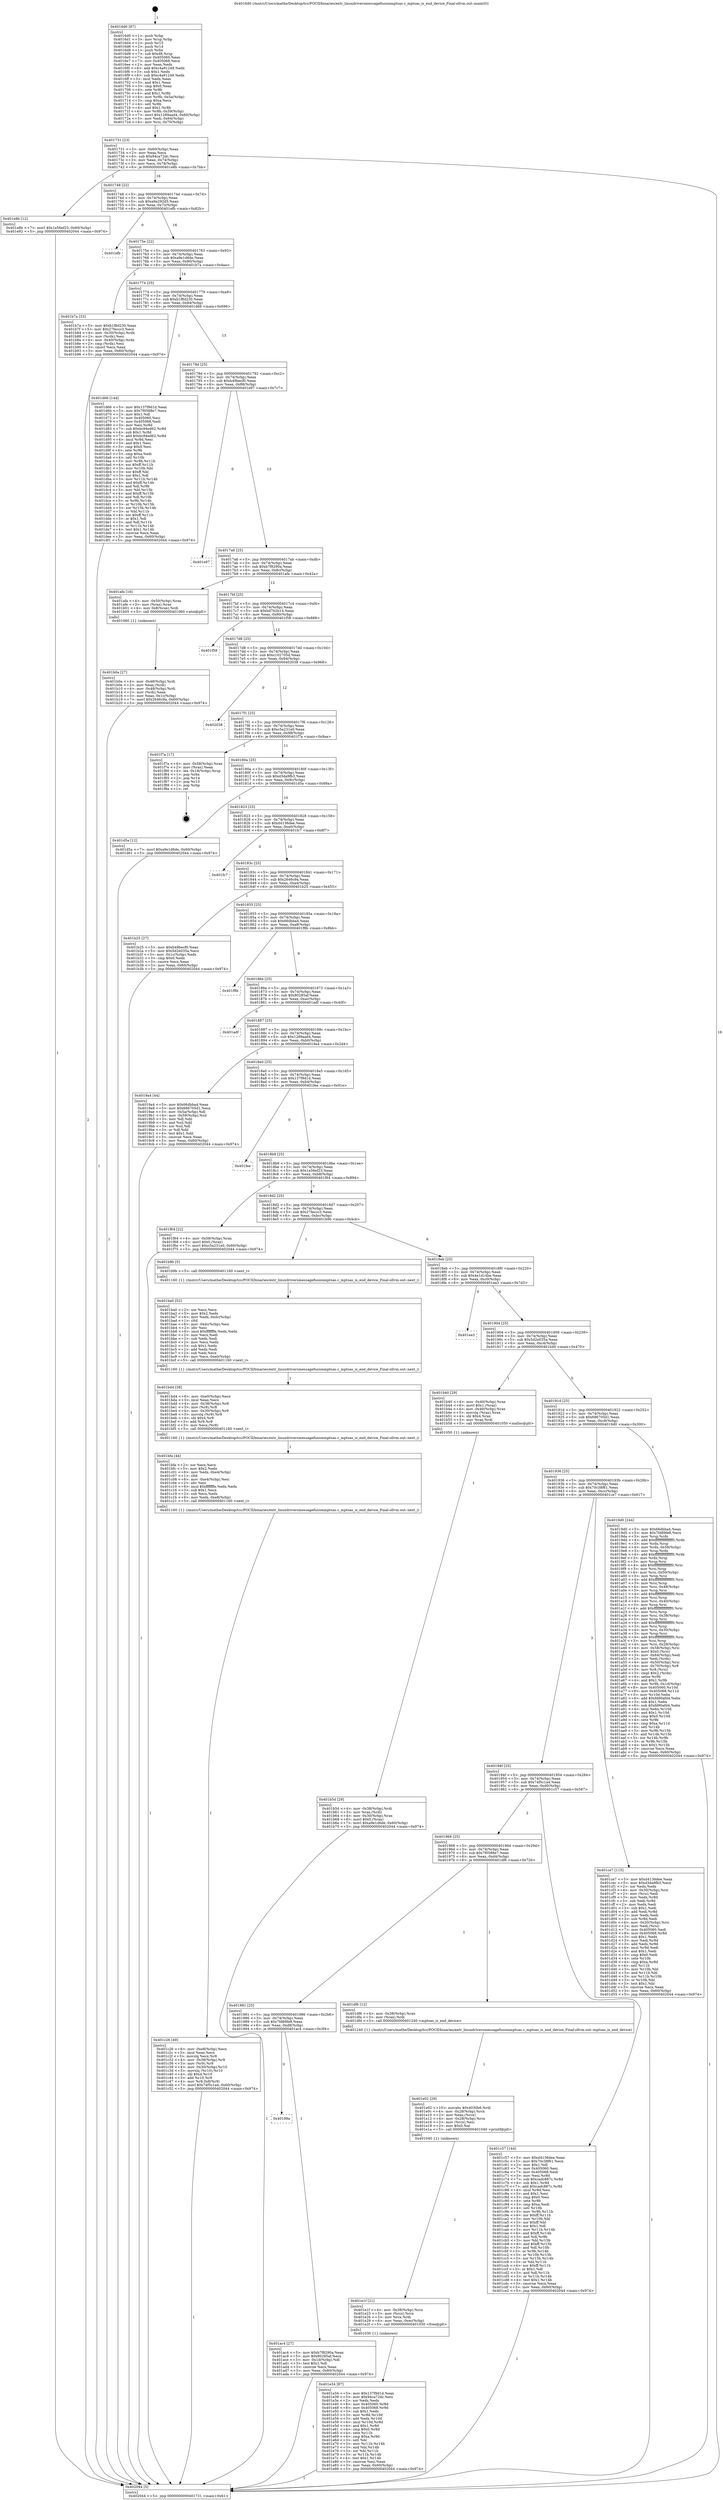 digraph "0x4016d0" {
  label = "0x4016d0 (/mnt/c/Users/mathe/Desktop/tcc/POCII/binaries/extr_linuxdriversmessagefusionmptsas.c_mptsas_is_end_device_Final-ollvm.out::main(0))"
  labelloc = "t"
  node[shape=record]

  Entry [label="",width=0.3,height=0.3,shape=circle,fillcolor=black,style=filled]
  "0x401731" [label="{
     0x401731 [23]\l
     | [instrs]\l
     &nbsp;&nbsp;0x401731 \<+3\>: mov -0x60(%rbp),%eax\l
     &nbsp;&nbsp;0x401734 \<+2\>: mov %eax,%ecx\l
     &nbsp;&nbsp;0x401736 \<+6\>: sub $0x94ca72dc,%ecx\l
     &nbsp;&nbsp;0x40173c \<+3\>: mov %eax,-0x74(%rbp)\l
     &nbsp;&nbsp;0x40173f \<+3\>: mov %ecx,-0x78(%rbp)\l
     &nbsp;&nbsp;0x401742 \<+6\>: je 0000000000401e8b \<main+0x7bb\>\l
  }"]
  "0x401e8b" [label="{
     0x401e8b [12]\l
     | [instrs]\l
     &nbsp;&nbsp;0x401e8b \<+7\>: movl $0x1e56ef23,-0x60(%rbp)\l
     &nbsp;&nbsp;0x401e92 \<+5\>: jmp 0000000000402044 \<main+0x974\>\l
  }"]
  "0x401748" [label="{
     0x401748 [22]\l
     | [instrs]\l
     &nbsp;&nbsp;0x401748 \<+5\>: jmp 000000000040174d \<main+0x7d\>\l
     &nbsp;&nbsp;0x40174d \<+3\>: mov -0x74(%rbp),%eax\l
     &nbsp;&nbsp;0x401750 \<+5\>: sub $0xa9a292d5,%eax\l
     &nbsp;&nbsp;0x401755 \<+3\>: mov %eax,-0x7c(%rbp)\l
     &nbsp;&nbsp;0x401758 \<+6\>: je 0000000000401efb \<main+0x82b\>\l
  }"]
  Exit [label="",width=0.3,height=0.3,shape=circle,fillcolor=black,style=filled,peripheries=2]
  "0x401efb" [label="{
     0x401efb\l
  }", style=dashed]
  "0x40175e" [label="{
     0x40175e [22]\l
     | [instrs]\l
     &nbsp;&nbsp;0x40175e \<+5\>: jmp 0000000000401763 \<main+0x93\>\l
     &nbsp;&nbsp;0x401763 \<+3\>: mov -0x74(%rbp),%eax\l
     &nbsp;&nbsp;0x401766 \<+5\>: sub $0xa9e1d6de,%eax\l
     &nbsp;&nbsp;0x40176b \<+3\>: mov %eax,-0x80(%rbp)\l
     &nbsp;&nbsp;0x40176e \<+6\>: je 0000000000401b7a \<main+0x4aa\>\l
  }"]
  "0x401e34" [label="{
     0x401e34 [87]\l
     | [instrs]\l
     &nbsp;&nbsp;0x401e34 \<+5\>: mov $0x137f9d1d,%eax\l
     &nbsp;&nbsp;0x401e39 \<+5\>: mov $0x94ca72dc,%esi\l
     &nbsp;&nbsp;0x401e3e \<+2\>: xor %edx,%edx\l
     &nbsp;&nbsp;0x401e40 \<+8\>: mov 0x405060,%r8d\l
     &nbsp;&nbsp;0x401e48 \<+8\>: mov 0x405068,%r9d\l
     &nbsp;&nbsp;0x401e50 \<+3\>: sub $0x1,%edx\l
     &nbsp;&nbsp;0x401e53 \<+3\>: mov %r8d,%r10d\l
     &nbsp;&nbsp;0x401e56 \<+3\>: add %edx,%r10d\l
     &nbsp;&nbsp;0x401e59 \<+4\>: imul %r10d,%r8d\l
     &nbsp;&nbsp;0x401e5d \<+4\>: and $0x1,%r8d\l
     &nbsp;&nbsp;0x401e61 \<+4\>: cmp $0x0,%r8d\l
     &nbsp;&nbsp;0x401e65 \<+4\>: sete %r11b\l
     &nbsp;&nbsp;0x401e69 \<+4\>: cmp $0xa,%r9d\l
     &nbsp;&nbsp;0x401e6d \<+3\>: setl %bl\l
     &nbsp;&nbsp;0x401e70 \<+3\>: mov %r11b,%r14b\l
     &nbsp;&nbsp;0x401e73 \<+3\>: and %bl,%r14b\l
     &nbsp;&nbsp;0x401e76 \<+3\>: xor %bl,%r11b\l
     &nbsp;&nbsp;0x401e79 \<+3\>: or %r11b,%r14b\l
     &nbsp;&nbsp;0x401e7c \<+4\>: test $0x1,%r14b\l
     &nbsp;&nbsp;0x401e80 \<+3\>: cmovne %esi,%eax\l
     &nbsp;&nbsp;0x401e83 \<+3\>: mov %eax,-0x60(%rbp)\l
     &nbsp;&nbsp;0x401e86 \<+5\>: jmp 0000000000402044 \<main+0x974\>\l
  }"]
  "0x401b7a" [label="{
     0x401b7a [33]\l
     | [instrs]\l
     &nbsp;&nbsp;0x401b7a \<+5\>: mov $0xb1f8d230,%eax\l
     &nbsp;&nbsp;0x401b7f \<+5\>: mov $0x27feccc3,%ecx\l
     &nbsp;&nbsp;0x401b84 \<+4\>: mov -0x30(%rbp),%rdx\l
     &nbsp;&nbsp;0x401b88 \<+2\>: mov (%rdx),%esi\l
     &nbsp;&nbsp;0x401b8a \<+4\>: mov -0x40(%rbp),%rdx\l
     &nbsp;&nbsp;0x401b8e \<+2\>: cmp (%rdx),%esi\l
     &nbsp;&nbsp;0x401b90 \<+3\>: cmovl %ecx,%eax\l
     &nbsp;&nbsp;0x401b93 \<+3\>: mov %eax,-0x60(%rbp)\l
     &nbsp;&nbsp;0x401b96 \<+5\>: jmp 0000000000402044 \<main+0x974\>\l
  }"]
  "0x401774" [label="{
     0x401774 [25]\l
     | [instrs]\l
     &nbsp;&nbsp;0x401774 \<+5\>: jmp 0000000000401779 \<main+0xa9\>\l
     &nbsp;&nbsp;0x401779 \<+3\>: mov -0x74(%rbp),%eax\l
     &nbsp;&nbsp;0x40177c \<+5\>: sub $0xb1f8d230,%eax\l
     &nbsp;&nbsp;0x401781 \<+6\>: mov %eax,-0x84(%rbp)\l
     &nbsp;&nbsp;0x401787 \<+6\>: je 0000000000401d66 \<main+0x696\>\l
  }"]
  "0x401e1f" [label="{
     0x401e1f [21]\l
     | [instrs]\l
     &nbsp;&nbsp;0x401e1f \<+4\>: mov -0x38(%rbp),%rcx\l
     &nbsp;&nbsp;0x401e23 \<+3\>: mov (%rcx),%rcx\l
     &nbsp;&nbsp;0x401e26 \<+3\>: mov %rcx,%rdi\l
     &nbsp;&nbsp;0x401e29 \<+6\>: mov %eax,-0xec(%rbp)\l
     &nbsp;&nbsp;0x401e2f \<+5\>: call 0000000000401030 \<free@plt\>\l
     | [calls]\l
     &nbsp;&nbsp;0x401030 \{1\} (unknown)\l
  }"]
  "0x401d66" [label="{
     0x401d66 [144]\l
     | [instrs]\l
     &nbsp;&nbsp;0x401d66 \<+5\>: mov $0x137f9d1d,%eax\l
     &nbsp;&nbsp;0x401d6b \<+5\>: mov $0x7f0588e7,%ecx\l
     &nbsp;&nbsp;0x401d70 \<+2\>: mov $0x1,%dl\l
     &nbsp;&nbsp;0x401d72 \<+7\>: mov 0x405060,%esi\l
     &nbsp;&nbsp;0x401d79 \<+7\>: mov 0x405068,%edi\l
     &nbsp;&nbsp;0x401d80 \<+3\>: mov %esi,%r8d\l
     &nbsp;&nbsp;0x401d83 \<+7\>: sub $0xbc94ed62,%r8d\l
     &nbsp;&nbsp;0x401d8a \<+4\>: sub $0x1,%r8d\l
     &nbsp;&nbsp;0x401d8e \<+7\>: add $0xbc94ed62,%r8d\l
     &nbsp;&nbsp;0x401d95 \<+4\>: imul %r8d,%esi\l
     &nbsp;&nbsp;0x401d99 \<+3\>: and $0x1,%esi\l
     &nbsp;&nbsp;0x401d9c \<+3\>: cmp $0x0,%esi\l
     &nbsp;&nbsp;0x401d9f \<+4\>: sete %r9b\l
     &nbsp;&nbsp;0x401da3 \<+3\>: cmp $0xa,%edi\l
     &nbsp;&nbsp;0x401da6 \<+4\>: setl %r10b\l
     &nbsp;&nbsp;0x401daa \<+3\>: mov %r9b,%r11b\l
     &nbsp;&nbsp;0x401dad \<+4\>: xor $0xff,%r11b\l
     &nbsp;&nbsp;0x401db1 \<+3\>: mov %r10b,%bl\l
     &nbsp;&nbsp;0x401db4 \<+3\>: xor $0xff,%bl\l
     &nbsp;&nbsp;0x401db7 \<+3\>: xor $0x1,%dl\l
     &nbsp;&nbsp;0x401dba \<+3\>: mov %r11b,%r14b\l
     &nbsp;&nbsp;0x401dbd \<+4\>: and $0xff,%r14b\l
     &nbsp;&nbsp;0x401dc1 \<+3\>: and %dl,%r9b\l
     &nbsp;&nbsp;0x401dc4 \<+3\>: mov %bl,%r15b\l
     &nbsp;&nbsp;0x401dc7 \<+4\>: and $0xff,%r15b\l
     &nbsp;&nbsp;0x401dcb \<+3\>: and %dl,%r10b\l
     &nbsp;&nbsp;0x401dce \<+3\>: or %r9b,%r14b\l
     &nbsp;&nbsp;0x401dd1 \<+3\>: or %r10b,%r15b\l
     &nbsp;&nbsp;0x401dd4 \<+3\>: xor %r15b,%r14b\l
     &nbsp;&nbsp;0x401dd7 \<+3\>: or %bl,%r11b\l
     &nbsp;&nbsp;0x401dda \<+4\>: xor $0xff,%r11b\l
     &nbsp;&nbsp;0x401dde \<+3\>: or $0x1,%dl\l
     &nbsp;&nbsp;0x401de1 \<+3\>: and %dl,%r11b\l
     &nbsp;&nbsp;0x401de4 \<+3\>: or %r11b,%r14b\l
     &nbsp;&nbsp;0x401de7 \<+4\>: test $0x1,%r14b\l
     &nbsp;&nbsp;0x401deb \<+3\>: cmovne %ecx,%eax\l
     &nbsp;&nbsp;0x401dee \<+3\>: mov %eax,-0x60(%rbp)\l
     &nbsp;&nbsp;0x401df1 \<+5\>: jmp 0000000000402044 \<main+0x974\>\l
  }"]
  "0x40178d" [label="{
     0x40178d [25]\l
     | [instrs]\l
     &nbsp;&nbsp;0x40178d \<+5\>: jmp 0000000000401792 \<main+0xc2\>\l
     &nbsp;&nbsp;0x401792 \<+3\>: mov -0x74(%rbp),%eax\l
     &nbsp;&nbsp;0x401795 \<+5\>: sub $0xb49becf0,%eax\l
     &nbsp;&nbsp;0x40179a \<+6\>: mov %eax,-0x88(%rbp)\l
     &nbsp;&nbsp;0x4017a0 \<+6\>: je 0000000000401e97 \<main+0x7c7\>\l
  }"]
  "0x401e02" [label="{
     0x401e02 [29]\l
     | [instrs]\l
     &nbsp;&nbsp;0x401e02 \<+10\>: movabs $0x4030b6,%rdi\l
     &nbsp;&nbsp;0x401e0c \<+4\>: mov -0x28(%rbp),%rcx\l
     &nbsp;&nbsp;0x401e10 \<+2\>: mov %eax,(%rcx)\l
     &nbsp;&nbsp;0x401e12 \<+4\>: mov -0x28(%rbp),%rcx\l
     &nbsp;&nbsp;0x401e16 \<+2\>: mov (%rcx),%esi\l
     &nbsp;&nbsp;0x401e18 \<+2\>: mov $0x0,%al\l
     &nbsp;&nbsp;0x401e1a \<+5\>: call 0000000000401040 \<printf@plt\>\l
     | [calls]\l
     &nbsp;&nbsp;0x401040 \{1\} (unknown)\l
  }"]
  "0x401e97" [label="{
     0x401e97\l
  }", style=dashed]
  "0x4017a6" [label="{
     0x4017a6 [25]\l
     | [instrs]\l
     &nbsp;&nbsp;0x4017a6 \<+5\>: jmp 00000000004017ab \<main+0xdb\>\l
     &nbsp;&nbsp;0x4017ab \<+3\>: mov -0x74(%rbp),%eax\l
     &nbsp;&nbsp;0x4017ae \<+5\>: sub $0xb7f8290a,%eax\l
     &nbsp;&nbsp;0x4017b3 \<+6\>: mov %eax,-0x8c(%rbp)\l
     &nbsp;&nbsp;0x4017b9 \<+6\>: je 0000000000401afa \<main+0x42a\>\l
  }"]
  "0x401c26" [label="{
     0x401c26 [49]\l
     | [instrs]\l
     &nbsp;&nbsp;0x401c26 \<+6\>: mov -0xe8(%rbp),%ecx\l
     &nbsp;&nbsp;0x401c2c \<+3\>: imul %eax,%ecx\l
     &nbsp;&nbsp;0x401c2f \<+3\>: movslq %ecx,%r8\l
     &nbsp;&nbsp;0x401c32 \<+4\>: mov -0x38(%rbp),%r9\l
     &nbsp;&nbsp;0x401c36 \<+3\>: mov (%r9),%r9\l
     &nbsp;&nbsp;0x401c39 \<+4\>: mov -0x30(%rbp),%r10\l
     &nbsp;&nbsp;0x401c3d \<+3\>: movslq (%r10),%r10\l
     &nbsp;&nbsp;0x401c40 \<+4\>: shl $0x4,%r10\l
     &nbsp;&nbsp;0x401c44 \<+3\>: add %r10,%r9\l
     &nbsp;&nbsp;0x401c47 \<+4\>: mov %r8,0x8(%r9)\l
     &nbsp;&nbsp;0x401c4b \<+7\>: movl $0x74f5c1a4,-0x60(%rbp)\l
     &nbsp;&nbsp;0x401c52 \<+5\>: jmp 0000000000402044 \<main+0x974\>\l
  }"]
  "0x401afa" [label="{
     0x401afa [16]\l
     | [instrs]\l
     &nbsp;&nbsp;0x401afa \<+4\>: mov -0x50(%rbp),%rax\l
     &nbsp;&nbsp;0x401afe \<+3\>: mov (%rax),%rax\l
     &nbsp;&nbsp;0x401b01 \<+4\>: mov 0x8(%rax),%rdi\l
     &nbsp;&nbsp;0x401b05 \<+5\>: call 0000000000401060 \<atoi@plt\>\l
     | [calls]\l
     &nbsp;&nbsp;0x401060 \{1\} (unknown)\l
  }"]
  "0x4017bf" [label="{
     0x4017bf [25]\l
     | [instrs]\l
     &nbsp;&nbsp;0x4017bf \<+5\>: jmp 00000000004017c4 \<main+0xf4\>\l
     &nbsp;&nbsp;0x4017c4 \<+3\>: mov -0x74(%rbp),%eax\l
     &nbsp;&nbsp;0x4017c7 \<+5\>: sub $0xbd7b2b14,%eax\l
     &nbsp;&nbsp;0x4017cc \<+6\>: mov %eax,-0x90(%rbp)\l
     &nbsp;&nbsp;0x4017d2 \<+6\>: je 0000000000401f58 \<main+0x888\>\l
  }"]
  "0x401bfa" [label="{
     0x401bfa [44]\l
     | [instrs]\l
     &nbsp;&nbsp;0x401bfa \<+2\>: xor %ecx,%ecx\l
     &nbsp;&nbsp;0x401bfc \<+5\>: mov $0x2,%edx\l
     &nbsp;&nbsp;0x401c01 \<+6\>: mov %edx,-0xe4(%rbp)\l
     &nbsp;&nbsp;0x401c07 \<+1\>: cltd\l
     &nbsp;&nbsp;0x401c08 \<+6\>: mov -0xe4(%rbp),%esi\l
     &nbsp;&nbsp;0x401c0e \<+2\>: idiv %esi\l
     &nbsp;&nbsp;0x401c10 \<+6\>: imul $0xfffffffe,%edx,%edx\l
     &nbsp;&nbsp;0x401c16 \<+3\>: sub $0x1,%ecx\l
     &nbsp;&nbsp;0x401c19 \<+2\>: sub %ecx,%edx\l
     &nbsp;&nbsp;0x401c1b \<+6\>: mov %edx,-0xe8(%rbp)\l
     &nbsp;&nbsp;0x401c21 \<+5\>: call 0000000000401160 \<next_i\>\l
     | [calls]\l
     &nbsp;&nbsp;0x401160 \{1\} (/mnt/c/Users/mathe/Desktop/tcc/POCII/binaries/extr_linuxdriversmessagefusionmptsas.c_mptsas_is_end_device_Final-ollvm.out::next_i)\l
  }"]
  "0x401f58" [label="{
     0x401f58\l
  }", style=dashed]
  "0x4017d8" [label="{
     0x4017d8 [25]\l
     | [instrs]\l
     &nbsp;&nbsp;0x4017d8 \<+5\>: jmp 00000000004017dd \<main+0x10d\>\l
     &nbsp;&nbsp;0x4017dd \<+3\>: mov -0x74(%rbp),%eax\l
     &nbsp;&nbsp;0x4017e0 \<+5\>: sub $0xc102705d,%eax\l
     &nbsp;&nbsp;0x4017e5 \<+6\>: mov %eax,-0x94(%rbp)\l
     &nbsp;&nbsp;0x4017eb \<+6\>: je 0000000000402038 \<main+0x968\>\l
  }"]
  "0x401bd4" [label="{
     0x401bd4 [38]\l
     | [instrs]\l
     &nbsp;&nbsp;0x401bd4 \<+6\>: mov -0xe0(%rbp),%ecx\l
     &nbsp;&nbsp;0x401bda \<+3\>: imul %eax,%ecx\l
     &nbsp;&nbsp;0x401bdd \<+4\>: mov -0x38(%rbp),%r8\l
     &nbsp;&nbsp;0x401be1 \<+3\>: mov (%r8),%r8\l
     &nbsp;&nbsp;0x401be4 \<+4\>: mov -0x30(%rbp),%r9\l
     &nbsp;&nbsp;0x401be8 \<+3\>: movslq (%r9),%r9\l
     &nbsp;&nbsp;0x401beb \<+4\>: shl $0x4,%r9\l
     &nbsp;&nbsp;0x401bef \<+3\>: add %r9,%r8\l
     &nbsp;&nbsp;0x401bf2 \<+3\>: mov %ecx,(%r8)\l
     &nbsp;&nbsp;0x401bf5 \<+5\>: call 0000000000401160 \<next_i\>\l
     | [calls]\l
     &nbsp;&nbsp;0x401160 \{1\} (/mnt/c/Users/mathe/Desktop/tcc/POCII/binaries/extr_linuxdriversmessagefusionmptsas.c_mptsas_is_end_device_Final-ollvm.out::next_i)\l
  }"]
  "0x402038" [label="{
     0x402038\l
  }", style=dashed]
  "0x4017f1" [label="{
     0x4017f1 [25]\l
     | [instrs]\l
     &nbsp;&nbsp;0x4017f1 \<+5\>: jmp 00000000004017f6 \<main+0x126\>\l
     &nbsp;&nbsp;0x4017f6 \<+3\>: mov -0x74(%rbp),%eax\l
     &nbsp;&nbsp;0x4017f9 \<+5\>: sub $0xc5a231e0,%eax\l
     &nbsp;&nbsp;0x4017fe \<+6\>: mov %eax,-0x98(%rbp)\l
     &nbsp;&nbsp;0x401804 \<+6\>: je 0000000000401f7a \<main+0x8aa\>\l
  }"]
  "0x401ba0" [label="{
     0x401ba0 [52]\l
     | [instrs]\l
     &nbsp;&nbsp;0x401ba0 \<+2\>: xor %ecx,%ecx\l
     &nbsp;&nbsp;0x401ba2 \<+5\>: mov $0x2,%edx\l
     &nbsp;&nbsp;0x401ba7 \<+6\>: mov %edx,-0xdc(%rbp)\l
     &nbsp;&nbsp;0x401bad \<+1\>: cltd\l
     &nbsp;&nbsp;0x401bae \<+6\>: mov -0xdc(%rbp),%esi\l
     &nbsp;&nbsp;0x401bb4 \<+2\>: idiv %esi\l
     &nbsp;&nbsp;0x401bb6 \<+6\>: imul $0xfffffffe,%edx,%edx\l
     &nbsp;&nbsp;0x401bbc \<+2\>: mov %ecx,%edi\l
     &nbsp;&nbsp;0x401bbe \<+2\>: sub %edx,%edi\l
     &nbsp;&nbsp;0x401bc0 \<+2\>: mov %ecx,%edx\l
     &nbsp;&nbsp;0x401bc2 \<+3\>: sub $0x1,%edx\l
     &nbsp;&nbsp;0x401bc5 \<+2\>: add %edx,%edi\l
     &nbsp;&nbsp;0x401bc7 \<+2\>: sub %edi,%ecx\l
     &nbsp;&nbsp;0x401bc9 \<+6\>: mov %ecx,-0xe0(%rbp)\l
     &nbsp;&nbsp;0x401bcf \<+5\>: call 0000000000401160 \<next_i\>\l
     | [calls]\l
     &nbsp;&nbsp;0x401160 \{1\} (/mnt/c/Users/mathe/Desktop/tcc/POCII/binaries/extr_linuxdriversmessagefusionmptsas.c_mptsas_is_end_device_Final-ollvm.out::next_i)\l
  }"]
  "0x401f7a" [label="{
     0x401f7a [17]\l
     | [instrs]\l
     &nbsp;&nbsp;0x401f7a \<+4\>: mov -0x58(%rbp),%rax\l
     &nbsp;&nbsp;0x401f7e \<+2\>: mov (%rax),%eax\l
     &nbsp;&nbsp;0x401f80 \<+4\>: lea -0x18(%rbp),%rsp\l
     &nbsp;&nbsp;0x401f84 \<+1\>: pop %rbx\l
     &nbsp;&nbsp;0x401f85 \<+2\>: pop %r14\l
     &nbsp;&nbsp;0x401f87 \<+2\>: pop %r15\l
     &nbsp;&nbsp;0x401f89 \<+1\>: pop %rbp\l
     &nbsp;&nbsp;0x401f8a \<+1\>: ret\l
  }"]
  "0x40180a" [label="{
     0x40180a [25]\l
     | [instrs]\l
     &nbsp;&nbsp;0x40180a \<+5\>: jmp 000000000040180f \<main+0x13f\>\l
     &nbsp;&nbsp;0x40180f \<+3\>: mov -0x74(%rbp),%eax\l
     &nbsp;&nbsp;0x401812 \<+5\>: sub $0xd3da9fb3,%eax\l
     &nbsp;&nbsp;0x401817 \<+6\>: mov %eax,-0x9c(%rbp)\l
     &nbsp;&nbsp;0x40181d \<+6\>: je 0000000000401d5a \<main+0x68a\>\l
  }"]
  "0x401b5d" [label="{
     0x401b5d [29]\l
     | [instrs]\l
     &nbsp;&nbsp;0x401b5d \<+4\>: mov -0x38(%rbp),%rdi\l
     &nbsp;&nbsp;0x401b61 \<+3\>: mov %rax,(%rdi)\l
     &nbsp;&nbsp;0x401b64 \<+4\>: mov -0x30(%rbp),%rax\l
     &nbsp;&nbsp;0x401b68 \<+6\>: movl $0x0,(%rax)\l
     &nbsp;&nbsp;0x401b6e \<+7\>: movl $0xa9e1d6de,-0x60(%rbp)\l
     &nbsp;&nbsp;0x401b75 \<+5\>: jmp 0000000000402044 \<main+0x974\>\l
  }"]
  "0x401d5a" [label="{
     0x401d5a [12]\l
     | [instrs]\l
     &nbsp;&nbsp;0x401d5a \<+7\>: movl $0xa9e1d6de,-0x60(%rbp)\l
     &nbsp;&nbsp;0x401d61 \<+5\>: jmp 0000000000402044 \<main+0x974\>\l
  }"]
  "0x401823" [label="{
     0x401823 [25]\l
     | [instrs]\l
     &nbsp;&nbsp;0x401823 \<+5\>: jmp 0000000000401828 \<main+0x158\>\l
     &nbsp;&nbsp;0x401828 \<+3\>: mov -0x74(%rbp),%eax\l
     &nbsp;&nbsp;0x40182b \<+5\>: sub $0xd4136dee,%eax\l
     &nbsp;&nbsp;0x401830 \<+6\>: mov %eax,-0xa0(%rbp)\l
     &nbsp;&nbsp;0x401836 \<+6\>: je 0000000000401fc7 \<main+0x8f7\>\l
  }"]
  "0x401b0a" [label="{
     0x401b0a [27]\l
     | [instrs]\l
     &nbsp;&nbsp;0x401b0a \<+4\>: mov -0x48(%rbp),%rdi\l
     &nbsp;&nbsp;0x401b0e \<+2\>: mov %eax,(%rdi)\l
     &nbsp;&nbsp;0x401b10 \<+4\>: mov -0x48(%rbp),%rdi\l
     &nbsp;&nbsp;0x401b14 \<+2\>: mov (%rdi),%eax\l
     &nbsp;&nbsp;0x401b16 \<+3\>: mov %eax,-0x1c(%rbp)\l
     &nbsp;&nbsp;0x401b19 \<+7\>: movl $0x2646c9a,-0x60(%rbp)\l
     &nbsp;&nbsp;0x401b20 \<+5\>: jmp 0000000000402044 \<main+0x974\>\l
  }"]
  "0x401fc7" [label="{
     0x401fc7\l
  }", style=dashed]
  "0x40183c" [label="{
     0x40183c [25]\l
     | [instrs]\l
     &nbsp;&nbsp;0x40183c \<+5\>: jmp 0000000000401841 \<main+0x171\>\l
     &nbsp;&nbsp;0x401841 \<+3\>: mov -0x74(%rbp),%eax\l
     &nbsp;&nbsp;0x401844 \<+5\>: sub $0x2646c9a,%eax\l
     &nbsp;&nbsp;0x401849 \<+6\>: mov %eax,-0xa4(%rbp)\l
     &nbsp;&nbsp;0x40184f \<+6\>: je 0000000000401b25 \<main+0x455\>\l
  }"]
  "0x40199a" [label="{
     0x40199a\l
  }", style=dashed]
  "0x401b25" [label="{
     0x401b25 [27]\l
     | [instrs]\l
     &nbsp;&nbsp;0x401b25 \<+5\>: mov $0xb49becf0,%eax\l
     &nbsp;&nbsp;0x401b2a \<+5\>: mov $0x5d2e035a,%ecx\l
     &nbsp;&nbsp;0x401b2f \<+3\>: mov -0x1c(%rbp),%edx\l
     &nbsp;&nbsp;0x401b32 \<+3\>: cmp $0x0,%edx\l
     &nbsp;&nbsp;0x401b35 \<+3\>: cmove %ecx,%eax\l
     &nbsp;&nbsp;0x401b38 \<+3\>: mov %eax,-0x60(%rbp)\l
     &nbsp;&nbsp;0x401b3b \<+5\>: jmp 0000000000402044 \<main+0x974\>\l
  }"]
  "0x401855" [label="{
     0x401855 [25]\l
     | [instrs]\l
     &nbsp;&nbsp;0x401855 \<+5\>: jmp 000000000040185a \<main+0x18a\>\l
     &nbsp;&nbsp;0x40185a \<+3\>: mov -0x74(%rbp),%eax\l
     &nbsp;&nbsp;0x40185d \<+5\>: sub $0x66dbba4,%eax\l
     &nbsp;&nbsp;0x401862 \<+6\>: mov %eax,-0xa8(%rbp)\l
     &nbsp;&nbsp;0x401868 \<+6\>: je 0000000000401f8b \<main+0x8bb\>\l
  }"]
  "0x401ac4" [label="{
     0x401ac4 [27]\l
     | [instrs]\l
     &nbsp;&nbsp;0x401ac4 \<+5\>: mov $0xb7f8290a,%eax\l
     &nbsp;&nbsp;0x401ac9 \<+5\>: mov $0x80285af,%ecx\l
     &nbsp;&nbsp;0x401ace \<+3\>: mov -0x1d(%rbp),%dl\l
     &nbsp;&nbsp;0x401ad1 \<+3\>: test $0x1,%dl\l
     &nbsp;&nbsp;0x401ad4 \<+3\>: cmovne %ecx,%eax\l
     &nbsp;&nbsp;0x401ad7 \<+3\>: mov %eax,-0x60(%rbp)\l
     &nbsp;&nbsp;0x401ada \<+5\>: jmp 0000000000402044 \<main+0x974\>\l
  }"]
  "0x401f8b" [label="{
     0x401f8b\l
  }", style=dashed]
  "0x40186e" [label="{
     0x40186e [25]\l
     | [instrs]\l
     &nbsp;&nbsp;0x40186e \<+5\>: jmp 0000000000401873 \<main+0x1a3\>\l
     &nbsp;&nbsp;0x401873 \<+3\>: mov -0x74(%rbp),%eax\l
     &nbsp;&nbsp;0x401876 \<+5\>: sub $0x80285af,%eax\l
     &nbsp;&nbsp;0x40187b \<+6\>: mov %eax,-0xac(%rbp)\l
     &nbsp;&nbsp;0x401881 \<+6\>: je 0000000000401adf \<main+0x40f\>\l
  }"]
  "0x401981" [label="{
     0x401981 [25]\l
     | [instrs]\l
     &nbsp;&nbsp;0x401981 \<+5\>: jmp 0000000000401986 \<main+0x2b6\>\l
     &nbsp;&nbsp;0x401986 \<+3\>: mov -0x74(%rbp),%eax\l
     &nbsp;&nbsp;0x401989 \<+5\>: sub $0x7fd89fe8,%eax\l
     &nbsp;&nbsp;0x40198e \<+6\>: mov %eax,-0xd8(%rbp)\l
     &nbsp;&nbsp;0x401994 \<+6\>: je 0000000000401ac4 \<main+0x3f4\>\l
  }"]
  "0x401adf" [label="{
     0x401adf\l
  }", style=dashed]
  "0x401887" [label="{
     0x401887 [25]\l
     | [instrs]\l
     &nbsp;&nbsp;0x401887 \<+5\>: jmp 000000000040188c \<main+0x1bc\>\l
     &nbsp;&nbsp;0x40188c \<+3\>: mov -0x74(%rbp),%eax\l
     &nbsp;&nbsp;0x40188f \<+5\>: sub $0x1289aad4,%eax\l
     &nbsp;&nbsp;0x401894 \<+6\>: mov %eax,-0xb0(%rbp)\l
     &nbsp;&nbsp;0x40189a \<+6\>: je 00000000004019a4 \<main+0x2d4\>\l
  }"]
  "0x401df6" [label="{
     0x401df6 [12]\l
     | [instrs]\l
     &nbsp;&nbsp;0x401df6 \<+4\>: mov -0x38(%rbp),%rax\l
     &nbsp;&nbsp;0x401dfa \<+3\>: mov (%rax),%rdi\l
     &nbsp;&nbsp;0x401dfd \<+5\>: call 0000000000401240 \<mptsas_is_end_device\>\l
     | [calls]\l
     &nbsp;&nbsp;0x401240 \{1\} (/mnt/c/Users/mathe/Desktop/tcc/POCII/binaries/extr_linuxdriversmessagefusionmptsas.c_mptsas_is_end_device_Final-ollvm.out::mptsas_is_end_device)\l
  }"]
  "0x4019a4" [label="{
     0x4019a4 [44]\l
     | [instrs]\l
     &nbsp;&nbsp;0x4019a4 \<+5\>: mov $0x66dbba4,%eax\l
     &nbsp;&nbsp;0x4019a9 \<+5\>: mov $0x686705d1,%ecx\l
     &nbsp;&nbsp;0x4019ae \<+3\>: mov -0x5a(%rbp),%dl\l
     &nbsp;&nbsp;0x4019b1 \<+4\>: mov -0x59(%rbp),%sil\l
     &nbsp;&nbsp;0x4019b5 \<+3\>: mov %dl,%dil\l
     &nbsp;&nbsp;0x4019b8 \<+3\>: and %sil,%dil\l
     &nbsp;&nbsp;0x4019bb \<+3\>: xor %sil,%dl\l
     &nbsp;&nbsp;0x4019be \<+3\>: or %dl,%dil\l
     &nbsp;&nbsp;0x4019c1 \<+4\>: test $0x1,%dil\l
     &nbsp;&nbsp;0x4019c5 \<+3\>: cmovne %ecx,%eax\l
     &nbsp;&nbsp;0x4019c8 \<+3\>: mov %eax,-0x60(%rbp)\l
     &nbsp;&nbsp;0x4019cb \<+5\>: jmp 0000000000402044 \<main+0x974\>\l
  }"]
  "0x4018a0" [label="{
     0x4018a0 [25]\l
     | [instrs]\l
     &nbsp;&nbsp;0x4018a0 \<+5\>: jmp 00000000004018a5 \<main+0x1d5\>\l
     &nbsp;&nbsp;0x4018a5 \<+3\>: mov -0x74(%rbp),%eax\l
     &nbsp;&nbsp;0x4018a8 \<+5\>: sub $0x137f9d1d,%eax\l
     &nbsp;&nbsp;0x4018ad \<+6\>: mov %eax,-0xb4(%rbp)\l
     &nbsp;&nbsp;0x4018b3 \<+6\>: je 0000000000401fee \<main+0x91e\>\l
  }"]
  "0x402044" [label="{
     0x402044 [5]\l
     | [instrs]\l
     &nbsp;&nbsp;0x402044 \<+5\>: jmp 0000000000401731 \<main+0x61\>\l
  }"]
  "0x4016d0" [label="{
     0x4016d0 [97]\l
     | [instrs]\l
     &nbsp;&nbsp;0x4016d0 \<+1\>: push %rbp\l
     &nbsp;&nbsp;0x4016d1 \<+3\>: mov %rsp,%rbp\l
     &nbsp;&nbsp;0x4016d4 \<+2\>: push %r15\l
     &nbsp;&nbsp;0x4016d6 \<+2\>: push %r14\l
     &nbsp;&nbsp;0x4016d8 \<+1\>: push %rbx\l
     &nbsp;&nbsp;0x4016d9 \<+7\>: sub $0xd8,%rsp\l
     &nbsp;&nbsp;0x4016e0 \<+7\>: mov 0x405060,%eax\l
     &nbsp;&nbsp;0x4016e7 \<+7\>: mov 0x405068,%ecx\l
     &nbsp;&nbsp;0x4016ee \<+2\>: mov %eax,%edx\l
     &nbsp;&nbsp;0x4016f0 \<+6\>: add $0xc4a91249,%edx\l
     &nbsp;&nbsp;0x4016f6 \<+3\>: sub $0x1,%edx\l
     &nbsp;&nbsp;0x4016f9 \<+6\>: sub $0xc4a91249,%edx\l
     &nbsp;&nbsp;0x4016ff \<+3\>: imul %edx,%eax\l
     &nbsp;&nbsp;0x401702 \<+3\>: and $0x1,%eax\l
     &nbsp;&nbsp;0x401705 \<+3\>: cmp $0x0,%eax\l
     &nbsp;&nbsp;0x401708 \<+4\>: sete %r8b\l
     &nbsp;&nbsp;0x40170c \<+4\>: and $0x1,%r8b\l
     &nbsp;&nbsp;0x401710 \<+4\>: mov %r8b,-0x5a(%rbp)\l
     &nbsp;&nbsp;0x401714 \<+3\>: cmp $0xa,%ecx\l
     &nbsp;&nbsp;0x401717 \<+4\>: setl %r8b\l
     &nbsp;&nbsp;0x40171b \<+4\>: and $0x1,%r8b\l
     &nbsp;&nbsp;0x40171f \<+4\>: mov %r8b,-0x59(%rbp)\l
     &nbsp;&nbsp;0x401723 \<+7\>: movl $0x1289aad4,-0x60(%rbp)\l
     &nbsp;&nbsp;0x40172a \<+3\>: mov %edi,-0x64(%rbp)\l
     &nbsp;&nbsp;0x40172d \<+4\>: mov %rsi,-0x70(%rbp)\l
  }"]
  "0x401968" [label="{
     0x401968 [25]\l
     | [instrs]\l
     &nbsp;&nbsp;0x401968 \<+5\>: jmp 000000000040196d \<main+0x29d\>\l
     &nbsp;&nbsp;0x40196d \<+3\>: mov -0x74(%rbp),%eax\l
     &nbsp;&nbsp;0x401970 \<+5\>: sub $0x7f0588e7,%eax\l
     &nbsp;&nbsp;0x401975 \<+6\>: mov %eax,-0xd4(%rbp)\l
     &nbsp;&nbsp;0x40197b \<+6\>: je 0000000000401df6 \<main+0x726\>\l
  }"]
  "0x401fee" [label="{
     0x401fee\l
  }", style=dashed]
  "0x4018b9" [label="{
     0x4018b9 [25]\l
     | [instrs]\l
     &nbsp;&nbsp;0x4018b9 \<+5\>: jmp 00000000004018be \<main+0x1ee\>\l
     &nbsp;&nbsp;0x4018be \<+3\>: mov -0x74(%rbp),%eax\l
     &nbsp;&nbsp;0x4018c1 \<+5\>: sub $0x1e56ef23,%eax\l
     &nbsp;&nbsp;0x4018c6 \<+6\>: mov %eax,-0xb8(%rbp)\l
     &nbsp;&nbsp;0x4018cc \<+6\>: je 0000000000401f64 \<main+0x894\>\l
  }"]
  "0x401c57" [label="{
     0x401c57 [144]\l
     | [instrs]\l
     &nbsp;&nbsp;0x401c57 \<+5\>: mov $0xd4136dee,%eax\l
     &nbsp;&nbsp;0x401c5c \<+5\>: mov $0x70c38f61,%ecx\l
     &nbsp;&nbsp;0x401c61 \<+2\>: mov $0x1,%dl\l
     &nbsp;&nbsp;0x401c63 \<+7\>: mov 0x405060,%esi\l
     &nbsp;&nbsp;0x401c6a \<+7\>: mov 0x405068,%edi\l
     &nbsp;&nbsp;0x401c71 \<+3\>: mov %esi,%r8d\l
     &nbsp;&nbsp;0x401c74 \<+7\>: sub $0xcadc887c,%r8d\l
     &nbsp;&nbsp;0x401c7b \<+4\>: sub $0x1,%r8d\l
     &nbsp;&nbsp;0x401c7f \<+7\>: add $0xcadc887c,%r8d\l
     &nbsp;&nbsp;0x401c86 \<+4\>: imul %r8d,%esi\l
     &nbsp;&nbsp;0x401c8a \<+3\>: and $0x1,%esi\l
     &nbsp;&nbsp;0x401c8d \<+3\>: cmp $0x0,%esi\l
     &nbsp;&nbsp;0x401c90 \<+4\>: sete %r9b\l
     &nbsp;&nbsp;0x401c94 \<+3\>: cmp $0xa,%edi\l
     &nbsp;&nbsp;0x401c97 \<+4\>: setl %r10b\l
     &nbsp;&nbsp;0x401c9b \<+3\>: mov %r9b,%r11b\l
     &nbsp;&nbsp;0x401c9e \<+4\>: xor $0xff,%r11b\l
     &nbsp;&nbsp;0x401ca2 \<+3\>: mov %r10b,%bl\l
     &nbsp;&nbsp;0x401ca5 \<+3\>: xor $0xff,%bl\l
     &nbsp;&nbsp;0x401ca8 \<+3\>: xor $0x1,%dl\l
     &nbsp;&nbsp;0x401cab \<+3\>: mov %r11b,%r14b\l
     &nbsp;&nbsp;0x401cae \<+4\>: and $0xff,%r14b\l
     &nbsp;&nbsp;0x401cb2 \<+3\>: and %dl,%r9b\l
     &nbsp;&nbsp;0x401cb5 \<+3\>: mov %bl,%r15b\l
     &nbsp;&nbsp;0x401cb8 \<+4\>: and $0xff,%r15b\l
     &nbsp;&nbsp;0x401cbc \<+3\>: and %dl,%r10b\l
     &nbsp;&nbsp;0x401cbf \<+3\>: or %r9b,%r14b\l
     &nbsp;&nbsp;0x401cc2 \<+3\>: or %r10b,%r15b\l
     &nbsp;&nbsp;0x401cc5 \<+3\>: xor %r15b,%r14b\l
     &nbsp;&nbsp;0x401cc8 \<+3\>: or %bl,%r11b\l
     &nbsp;&nbsp;0x401ccb \<+4\>: xor $0xff,%r11b\l
     &nbsp;&nbsp;0x401ccf \<+3\>: or $0x1,%dl\l
     &nbsp;&nbsp;0x401cd2 \<+3\>: and %dl,%r11b\l
     &nbsp;&nbsp;0x401cd5 \<+3\>: or %r11b,%r14b\l
     &nbsp;&nbsp;0x401cd8 \<+4\>: test $0x1,%r14b\l
     &nbsp;&nbsp;0x401cdc \<+3\>: cmovne %ecx,%eax\l
     &nbsp;&nbsp;0x401cdf \<+3\>: mov %eax,-0x60(%rbp)\l
     &nbsp;&nbsp;0x401ce2 \<+5\>: jmp 0000000000402044 \<main+0x974\>\l
  }"]
  "0x401f64" [label="{
     0x401f64 [22]\l
     | [instrs]\l
     &nbsp;&nbsp;0x401f64 \<+4\>: mov -0x58(%rbp),%rax\l
     &nbsp;&nbsp;0x401f68 \<+6\>: movl $0x0,(%rax)\l
     &nbsp;&nbsp;0x401f6e \<+7\>: movl $0xc5a231e0,-0x60(%rbp)\l
     &nbsp;&nbsp;0x401f75 \<+5\>: jmp 0000000000402044 \<main+0x974\>\l
  }"]
  "0x4018d2" [label="{
     0x4018d2 [25]\l
     | [instrs]\l
     &nbsp;&nbsp;0x4018d2 \<+5\>: jmp 00000000004018d7 \<main+0x207\>\l
     &nbsp;&nbsp;0x4018d7 \<+3\>: mov -0x74(%rbp),%eax\l
     &nbsp;&nbsp;0x4018da \<+5\>: sub $0x27feccc3,%eax\l
     &nbsp;&nbsp;0x4018df \<+6\>: mov %eax,-0xbc(%rbp)\l
     &nbsp;&nbsp;0x4018e5 \<+6\>: je 0000000000401b9b \<main+0x4cb\>\l
  }"]
  "0x40194f" [label="{
     0x40194f [25]\l
     | [instrs]\l
     &nbsp;&nbsp;0x40194f \<+5\>: jmp 0000000000401954 \<main+0x284\>\l
     &nbsp;&nbsp;0x401954 \<+3\>: mov -0x74(%rbp),%eax\l
     &nbsp;&nbsp;0x401957 \<+5\>: sub $0x74f5c1a4,%eax\l
     &nbsp;&nbsp;0x40195c \<+6\>: mov %eax,-0xd0(%rbp)\l
     &nbsp;&nbsp;0x401962 \<+6\>: je 0000000000401c57 \<main+0x587\>\l
  }"]
  "0x401b9b" [label="{
     0x401b9b [5]\l
     | [instrs]\l
     &nbsp;&nbsp;0x401b9b \<+5\>: call 0000000000401160 \<next_i\>\l
     | [calls]\l
     &nbsp;&nbsp;0x401160 \{1\} (/mnt/c/Users/mathe/Desktop/tcc/POCII/binaries/extr_linuxdriversmessagefusionmptsas.c_mptsas_is_end_device_Final-ollvm.out::next_i)\l
  }"]
  "0x4018eb" [label="{
     0x4018eb [25]\l
     | [instrs]\l
     &nbsp;&nbsp;0x4018eb \<+5\>: jmp 00000000004018f0 \<main+0x220\>\l
     &nbsp;&nbsp;0x4018f0 \<+3\>: mov -0x74(%rbp),%eax\l
     &nbsp;&nbsp;0x4018f3 \<+5\>: sub $0x4e1d14be,%eax\l
     &nbsp;&nbsp;0x4018f8 \<+6\>: mov %eax,-0xc0(%rbp)\l
     &nbsp;&nbsp;0x4018fe \<+6\>: je 0000000000401ea3 \<main+0x7d3\>\l
  }"]
  "0x401ce7" [label="{
     0x401ce7 [115]\l
     | [instrs]\l
     &nbsp;&nbsp;0x401ce7 \<+5\>: mov $0xd4136dee,%eax\l
     &nbsp;&nbsp;0x401cec \<+5\>: mov $0xd3da9fb3,%ecx\l
     &nbsp;&nbsp;0x401cf1 \<+2\>: xor %edx,%edx\l
     &nbsp;&nbsp;0x401cf3 \<+4\>: mov -0x30(%rbp),%rsi\l
     &nbsp;&nbsp;0x401cf7 \<+2\>: mov (%rsi),%edi\l
     &nbsp;&nbsp;0x401cf9 \<+3\>: mov %edx,%r8d\l
     &nbsp;&nbsp;0x401cfc \<+3\>: sub %edi,%r8d\l
     &nbsp;&nbsp;0x401cff \<+2\>: mov %edx,%edi\l
     &nbsp;&nbsp;0x401d01 \<+3\>: sub $0x1,%edi\l
     &nbsp;&nbsp;0x401d04 \<+3\>: add %edi,%r8d\l
     &nbsp;&nbsp;0x401d07 \<+2\>: mov %edx,%edi\l
     &nbsp;&nbsp;0x401d09 \<+3\>: sub %r8d,%edi\l
     &nbsp;&nbsp;0x401d0c \<+4\>: mov -0x30(%rbp),%rsi\l
     &nbsp;&nbsp;0x401d10 \<+2\>: mov %edi,(%rsi)\l
     &nbsp;&nbsp;0x401d12 \<+7\>: mov 0x405060,%edi\l
     &nbsp;&nbsp;0x401d19 \<+8\>: mov 0x405068,%r8d\l
     &nbsp;&nbsp;0x401d21 \<+3\>: sub $0x1,%edx\l
     &nbsp;&nbsp;0x401d24 \<+3\>: mov %edi,%r9d\l
     &nbsp;&nbsp;0x401d27 \<+3\>: add %edx,%r9d\l
     &nbsp;&nbsp;0x401d2a \<+4\>: imul %r9d,%edi\l
     &nbsp;&nbsp;0x401d2e \<+3\>: and $0x1,%edi\l
     &nbsp;&nbsp;0x401d31 \<+3\>: cmp $0x0,%edi\l
     &nbsp;&nbsp;0x401d34 \<+4\>: sete %r10b\l
     &nbsp;&nbsp;0x401d38 \<+4\>: cmp $0xa,%r8d\l
     &nbsp;&nbsp;0x401d3c \<+4\>: setl %r11b\l
     &nbsp;&nbsp;0x401d40 \<+3\>: mov %r10b,%bl\l
     &nbsp;&nbsp;0x401d43 \<+3\>: and %r11b,%bl\l
     &nbsp;&nbsp;0x401d46 \<+3\>: xor %r11b,%r10b\l
     &nbsp;&nbsp;0x401d49 \<+3\>: or %r10b,%bl\l
     &nbsp;&nbsp;0x401d4c \<+3\>: test $0x1,%bl\l
     &nbsp;&nbsp;0x401d4f \<+3\>: cmovne %ecx,%eax\l
     &nbsp;&nbsp;0x401d52 \<+3\>: mov %eax,-0x60(%rbp)\l
     &nbsp;&nbsp;0x401d55 \<+5\>: jmp 0000000000402044 \<main+0x974\>\l
  }"]
  "0x401ea3" [label="{
     0x401ea3\l
  }", style=dashed]
  "0x401904" [label="{
     0x401904 [25]\l
     | [instrs]\l
     &nbsp;&nbsp;0x401904 \<+5\>: jmp 0000000000401909 \<main+0x239\>\l
     &nbsp;&nbsp;0x401909 \<+3\>: mov -0x74(%rbp),%eax\l
     &nbsp;&nbsp;0x40190c \<+5\>: sub $0x5d2e035a,%eax\l
     &nbsp;&nbsp;0x401911 \<+6\>: mov %eax,-0xc4(%rbp)\l
     &nbsp;&nbsp;0x401917 \<+6\>: je 0000000000401b40 \<main+0x470\>\l
  }"]
  "0x401936" [label="{
     0x401936 [25]\l
     | [instrs]\l
     &nbsp;&nbsp;0x401936 \<+5\>: jmp 000000000040193b \<main+0x26b\>\l
     &nbsp;&nbsp;0x40193b \<+3\>: mov -0x74(%rbp),%eax\l
     &nbsp;&nbsp;0x40193e \<+5\>: sub $0x70c38f61,%eax\l
     &nbsp;&nbsp;0x401943 \<+6\>: mov %eax,-0xcc(%rbp)\l
     &nbsp;&nbsp;0x401949 \<+6\>: je 0000000000401ce7 \<main+0x617\>\l
  }"]
  "0x401b40" [label="{
     0x401b40 [29]\l
     | [instrs]\l
     &nbsp;&nbsp;0x401b40 \<+4\>: mov -0x40(%rbp),%rax\l
     &nbsp;&nbsp;0x401b44 \<+6\>: movl $0x1,(%rax)\l
     &nbsp;&nbsp;0x401b4a \<+4\>: mov -0x40(%rbp),%rax\l
     &nbsp;&nbsp;0x401b4e \<+3\>: movslq (%rax),%rax\l
     &nbsp;&nbsp;0x401b51 \<+4\>: shl $0x4,%rax\l
     &nbsp;&nbsp;0x401b55 \<+3\>: mov %rax,%rdi\l
     &nbsp;&nbsp;0x401b58 \<+5\>: call 0000000000401050 \<malloc@plt\>\l
     | [calls]\l
     &nbsp;&nbsp;0x401050 \{1\} (unknown)\l
  }"]
  "0x40191d" [label="{
     0x40191d [25]\l
     | [instrs]\l
     &nbsp;&nbsp;0x40191d \<+5\>: jmp 0000000000401922 \<main+0x252\>\l
     &nbsp;&nbsp;0x401922 \<+3\>: mov -0x74(%rbp),%eax\l
     &nbsp;&nbsp;0x401925 \<+5\>: sub $0x686705d1,%eax\l
     &nbsp;&nbsp;0x40192a \<+6\>: mov %eax,-0xc8(%rbp)\l
     &nbsp;&nbsp;0x401930 \<+6\>: je 00000000004019d0 \<main+0x300\>\l
  }"]
  "0x4019d0" [label="{
     0x4019d0 [244]\l
     | [instrs]\l
     &nbsp;&nbsp;0x4019d0 \<+5\>: mov $0x66dbba4,%eax\l
     &nbsp;&nbsp;0x4019d5 \<+5\>: mov $0x7fd89fe8,%ecx\l
     &nbsp;&nbsp;0x4019da \<+3\>: mov %rsp,%rdx\l
     &nbsp;&nbsp;0x4019dd \<+4\>: add $0xfffffffffffffff0,%rdx\l
     &nbsp;&nbsp;0x4019e1 \<+3\>: mov %rdx,%rsp\l
     &nbsp;&nbsp;0x4019e4 \<+4\>: mov %rdx,-0x58(%rbp)\l
     &nbsp;&nbsp;0x4019e8 \<+3\>: mov %rsp,%rdx\l
     &nbsp;&nbsp;0x4019eb \<+4\>: add $0xfffffffffffffff0,%rdx\l
     &nbsp;&nbsp;0x4019ef \<+3\>: mov %rdx,%rsp\l
     &nbsp;&nbsp;0x4019f2 \<+3\>: mov %rsp,%rsi\l
     &nbsp;&nbsp;0x4019f5 \<+4\>: add $0xfffffffffffffff0,%rsi\l
     &nbsp;&nbsp;0x4019f9 \<+3\>: mov %rsi,%rsp\l
     &nbsp;&nbsp;0x4019fc \<+4\>: mov %rsi,-0x50(%rbp)\l
     &nbsp;&nbsp;0x401a00 \<+3\>: mov %rsp,%rsi\l
     &nbsp;&nbsp;0x401a03 \<+4\>: add $0xfffffffffffffff0,%rsi\l
     &nbsp;&nbsp;0x401a07 \<+3\>: mov %rsi,%rsp\l
     &nbsp;&nbsp;0x401a0a \<+4\>: mov %rsi,-0x48(%rbp)\l
     &nbsp;&nbsp;0x401a0e \<+3\>: mov %rsp,%rsi\l
     &nbsp;&nbsp;0x401a11 \<+4\>: add $0xfffffffffffffff0,%rsi\l
     &nbsp;&nbsp;0x401a15 \<+3\>: mov %rsi,%rsp\l
     &nbsp;&nbsp;0x401a18 \<+4\>: mov %rsi,-0x40(%rbp)\l
     &nbsp;&nbsp;0x401a1c \<+3\>: mov %rsp,%rsi\l
     &nbsp;&nbsp;0x401a1f \<+4\>: add $0xfffffffffffffff0,%rsi\l
     &nbsp;&nbsp;0x401a23 \<+3\>: mov %rsi,%rsp\l
     &nbsp;&nbsp;0x401a26 \<+4\>: mov %rsi,-0x38(%rbp)\l
     &nbsp;&nbsp;0x401a2a \<+3\>: mov %rsp,%rsi\l
     &nbsp;&nbsp;0x401a2d \<+4\>: add $0xfffffffffffffff0,%rsi\l
     &nbsp;&nbsp;0x401a31 \<+3\>: mov %rsi,%rsp\l
     &nbsp;&nbsp;0x401a34 \<+4\>: mov %rsi,-0x30(%rbp)\l
     &nbsp;&nbsp;0x401a38 \<+3\>: mov %rsp,%rsi\l
     &nbsp;&nbsp;0x401a3b \<+4\>: add $0xfffffffffffffff0,%rsi\l
     &nbsp;&nbsp;0x401a3f \<+3\>: mov %rsi,%rsp\l
     &nbsp;&nbsp;0x401a42 \<+4\>: mov %rsi,-0x28(%rbp)\l
     &nbsp;&nbsp;0x401a46 \<+4\>: mov -0x58(%rbp),%rsi\l
     &nbsp;&nbsp;0x401a4a \<+6\>: movl $0x0,(%rsi)\l
     &nbsp;&nbsp;0x401a50 \<+3\>: mov -0x64(%rbp),%edi\l
     &nbsp;&nbsp;0x401a53 \<+2\>: mov %edi,(%rdx)\l
     &nbsp;&nbsp;0x401a55 \<+4\>: mov -0x50(%rbp),%rsi\l
     &nbsp;&nbsp;0x401a59 \<+4\>: mov -0x70(%rbp),%r8\l
     &nbsp;&nbsp;0x401a5d \<+3\>: mov %r8,(%rsi)\l
     &nbsp;&nbsp;0x401a60 \<+3\>: cmpl $0x2,(%rdx)\l
     &nbsp;&nbsp;0x401a63 \<+4\>: setne %r9b\l
     &nbsp;&nbsp;0x401a67 \<+4\>: and $0x1,%r9b\l
     &nbsp;&nbsp;0x401a6b \<+4\>: mov %r9b,-0x1d(%rbp)\l
     &nbsp;&nbsp;0x401a6f \<+8\>: mov 0x405060,%r10d\l
     &nbsp;&nbsp;0x401a77 \<+8\>: mov 0x405068,%r11d\l
     &nbsp;&nbsp;0x401a7f \<+3\>: mov %r10d,%ebx\l
     &nbsp;&nbsp;0x401a82 \<+6\>: add $0xfd90afd4,%ebx\l
     &nbsp;&nbsp;0x401a88 \<+3\>: sub $0x1,%ebx\l
     &nbsp;&nbsp;0x401a8b \<+6\>: sub $0xfd90afd4,%ebx\l
     &nbsp;&nbsp;0x401a91 \<+4\>: imul %ebx,%r10d\l
     &nbsp;&nbsp;0x401a95 \<+4\>: and $0x1,%r10d\l
     &nbsp;&nbsp;0x401a99 \<+4\>: cmp $0x0,%r10d\l
     &nbsp;&nbsp;0x401a9d \<+4\>: sete %r9b\l
     &nbsp;&nbsp;0x401aa1 \<+4\>: cmp $0xa,%r11d\l
     &nbsp;&nbsp;0x401aa5 \<+4\>: setl %r14b\l
     &nbsp;&nbsp;0x401aa9 \<+3\>: mov %r9b,%r15b\l
     &nbsp;&nbsp;0x401aac \<+3\>: and %r14b,%r15b\l
     &nbsp;&nbsp;0x401aaf \<+3\>: xor %r14b,%r9b\l
     &nbsp;&nbsp;0x401ab2 \<+3\>: or %r9b,%r15b\l
     &nbsp;&nbsp;0x401ab5 \<+4\>: test $0x1,%r15b\l
     &nbsp;&nbsp;0x401ab9 \<+3\>: cmovne %ecx,%eax\l
     &nbsp;&nbsp;0x401abc \<+3\>: mov %eax,-0x60(%rbp)\l
     &nbsp;&nbsp;0x401abf \<+5\>: jmp 0000000000402044 \<main+0x974\>\l
  }"]
  Entry -> "0x4016d0" [label=" 1"]
  "0x401731" -> "0x401e8b" [label=" 1"]
  "0x401731" -> "0x401748" [label=" 16"]
  "0x401f7a" -> Exit [label=" 1"]
  "0x401748" -> "0x401efb" [label=" 0"]
  "0x401748" -> "0x40175e" [label=" 16"]
  "0x401f64" -> "0x402044" [label=" 1"]
  "0x40175e" -> "0x401b7a" [label=" 2"]
  "0x40175e" -> "0x401774" [label=" 14"]
  "0x401e8b" -> "0x402044" [label=" 1"]
  "0x401774" -> "0x401d66" [label=" 1"]
  "0x401774" -> "0x40178d" [label=" 13"]
  "0x401e34" -> "0x402044" [label=" 1"]
  "0x40178d" -> "0x401e97" [label=" 0"]
  "0x40178d" -> "0x4017a6" [label=" 13"]
  "0x401e1f" -> "0x401e34" [label=" 1"]
  "0x4017a6" -> "0x401afa" [label=" 1"]
  "0x4017a6" -> "0x4017bf" [label=" 12"]
  "0x401e02" -> "0x401e1f" [label=" 1"]
  "0x4017bf" -> "0x401f58" [label=" 0"]
  "0x4017bf" -> "0x4017d8" [label=" 12"]
  "0x401df6" -> "0x401e02" [label=" 1"]
  "0x4017d8" -> "0x402038" [label=" 0"]
  "0x4017d8" -> "0x4017f1" [label=" 12"]
  "0x401d66" -> "0x402044" [label=" 1"]
  "0x4017f1" -> "0x401f7a" [label=" 1"]
  "0x4017f1" -> "0x40180a" [label=" 11"]
  "0x401d5a" -> "0x402044" [label=" 1"]
  "0x40180a" -> "0x401d5a" [label=" 1"]
  "0x40180a" -> "0x401823" [label=" 10"]
  "0x401ce7" -> "0x402044" [label=" 1"]
  "0x401823" -> "0x401fc7" [label=" 0"]
  "0x401823" -> "0x40183c" [label=" 10"]
  "0x401c57" -> "0x402044" [label=" 1"]
  "0x40183c" -> "0x401b25" [label=" 1"]
  "0x40183c" -> "0x401855" [label=" 9"]
  "0x401c26" -> "0x402044" [label=" 1"]
  "0x401855" -> "0x401f8b" [label=" 0"]
  "0x401855" -> "0x40186e" [label=" 9"]
  "0x401bfa" -> "0x401c26" [label=" 1"]
  "0x40186e" -> "0x401adf" [label=" 0"]
  "0x40186e" -> "0x401887" [label=" 9"]
  "0x401ba0" -> "0x401bd4" [label=" 1"]
  "0x401887" -> "0x4019a4" [label=" 1"]
  "0x401887" -> "0x4018a0" [label=" 8"]
  "0x4019a4" -> "0x402044" [label=" 1"]
  "0x4016d0" -> "0x401731" [label=" 1"]
  "0x402044" -> "0x401731" [label=" 16"]
  "0x401b9b" -> "0x401ba0" [label=" 1"]
  "0x4018a0" -> "0x401fee" [label=" 0"]
  "0x4018a0" -> "0x4018b9" [label=" 8"]
  "0x401b5d" -> "0x402044" [label=" 1"]
  "0x4018b9" -> "0x401f64" [label=" 1"]
  "0x4018b9" -> "0x4018d2" [label=" 7"]
  "0x401b40" -> "0x401b5d" [label=" 1"]
  "0x4018d2" -> "0x401b9b" [label=" 1"]
  "0x4018d2" -> "0x4018eb" [label=" 6"]
  "0x401b0a" -> "0x402044" [label=" 1"]
  "0x4018eb" -> "0x401ea3" [label=" 0"]
  "0x4018eb" -> "0x401904" [label=" 6"]
  "0x401afa" -> "0x401b0a" [label=" 1"]
  "0x401904" -> "0x401b40" [label=" 1"]
  "0x401904" -> "0x40191d" [label=" 5"]
  "0x401981" -> "0x401ac4" [label=" 1"]
  "0x40191d" -> "0x4019d0" [label=" 1"]
  "0x40191d" -> "0x401936" [label=" 4"]
  "0x401981" -> "0x40199a" [label=" 0"]
  "0x4019d0" -> "0x402044" [label=" 1"]
  "0x401ac4" -> "0x402044" [label=" 1"]
  "0x401936" -> "0x401ce7" [label=" 1"]
  "0x401936" -> "0x40194f" [label=" 3"]
  "0x401b25" -> "0x402044" [label=" 1"]
  "0x40194f" -> "0x401c57" [label=" 1"]
  "0x40194f" -> "0x401968" [label=" 2"]
  "0x401b7a" -> "0x402044" [label=" 2"]
  "0x401968" -> "0x401df6" [label=" 1"]
  "0x401968" -> "0x401981" [label=" 1"]
  "0x401bd4" -> "0x401bfa" [label=" 1"]
}
